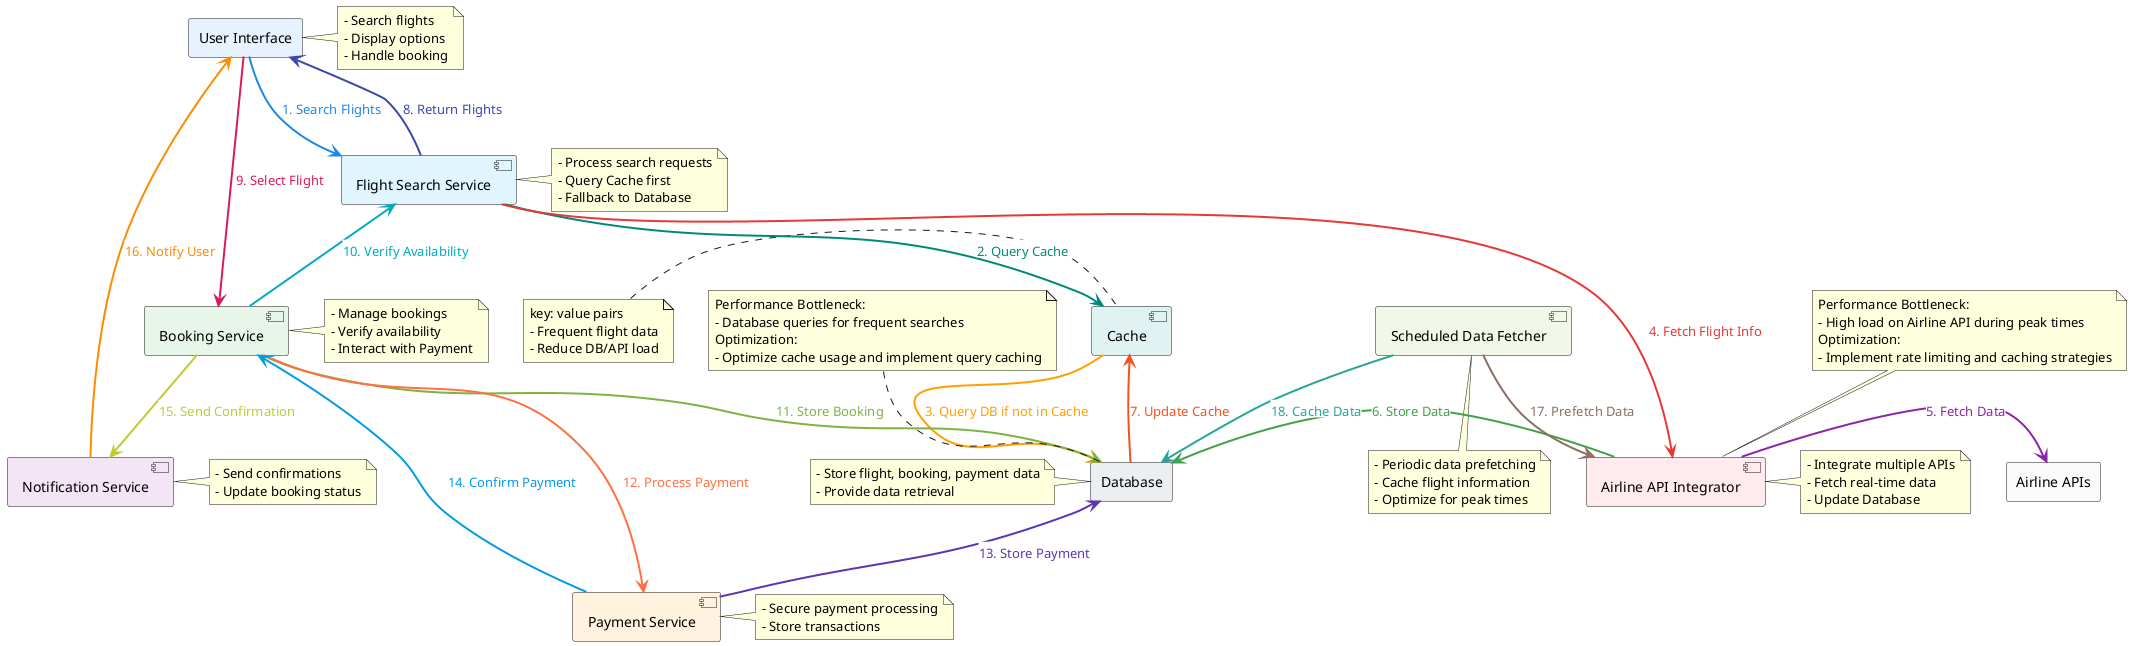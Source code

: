 @startuml
!pragma layout dot
allowmixing

' Component definitions
rectangle "User Interface" as UI #E6F3FF
component "Flight Search Service" as FSS #E1F5FE
component "Booking Service" as BS #E8F5E9
component "Payment Service" as PS #FFF3E0
component "Notification Service" as NS #F3E5F5
component "Airline API Integrator" as AAI #FFEBEE
rectangle "Database" as DB #ECEFF1
component "Scheduled Data Fetcher" as SDF #F1F8E9
component "Cache" as CACHE #E0F2F1

' External component
rectangle "Airline APIs" as APIS #FAFAFA

' Notes
note right of UI
  - Search flights
  - Display options
  - Handle booking
end note

note right of FSS
  - Process search requests
  - Query Cache first
  - Fallback to Database
end note

note right of BS
  - Manage bookings
  - Verify availability
  - Interact with Payment
end note

note right of PS
  - Secure payment processing
  - Store transactions
end note

note right of NS
  - Send confirmations
  - Update booking status
end note

note right of AAI
  - Integrate multiple APIs
  - Fetch real-time data
  - Update Database
end note

note left of DB
  - Store flight, booking, payment data
  - Provide data retrieval
end note

note bottom of SDF
  - Periodic data prefetching
  - Cache flight information
  - Optimize for peak times
end note

note left of CACHE
  key: value pairs
  - Frequent flight data
  - Reduce DB/API load
end note

' Connections
UI -[#1E88E5,thickness=2]down-> FSS : <back:#FFFFFF><color:#1E88E5>1. Search Flights</color></back>
FSS -[#00897B,thickness=2]right-> CACHE : <back:#FFFFFF><color:#00897B>2. Query Cache</color></back>
CACHE -[#FFA000,thickness=2]down-> DB : <back:#FFFFFF><color:#FFA000>3. Query DB if not in Cache</color></back>
FSS -[#E53935,thickness=2]down-> AAI : <back:#FFFFFF><color:#E53935>4. Fetch Flight Info</color></back>
AAI -[#8E24AA,thickness=2]right-> APIS : <back:#FFFFFF><color:#8E24AA>5. Fetch Data</color></back>
AAI -[#43A047,thickness=2]left-> DB : <back:#FFFFFF><color:#43A047>6. Store Data</color></back>
DB -[#F4511E,thickness=2]up-> CACHE : <back:#FFFFFF><color:#F4511E>7. Update Cache</color></back>
FSS -[#3949AB,thickness=2]up-> UI : <back:#FFFFFF><color:#3949AB>8. Return Flights</color></back>

UI -[#D81B60,thickness=2]right-> BS : <back:#FFFFFF><color:#D81B60>9. Select Flight</color></back>
BS -[#00ACC1,thickness=2]up-> FSS : <back:#FFFFFF><color:#00ACC1>10. Verify Availability</color></back>
BS -[#7CB342,thickness=2]down-> DB : <back:#FFFFFF><color:#7CB342>11. Store Booking</color></back>

BS -[#FF7043,thickness=2]right-> PS : <back:#FFFFFF><color:#FF7043>12. Process Payment</color></back>
PS -[#5E35B1,thickness=2]up-> DB : <back:#FFFFFF><color:#5E35B1>13. Store Payment</color></back>
PS -[#039BE5,thickness=2]left-> BS : <back:#FFFFFF><color:#039BE5>14. Confirm Payment</color></back>

BS -[#C0CA33,thickness=2]down-> NS : <back:#FFFFFF><color:#C0CA33>15. Send Confirmation</color></back>
NS -[#FB8C00,thickness=2]left-> UI : <back:#FFFFFF><color:#FB8C00>16. Notify User</color></back>

SDF -[#8D6E63,thickness=2]right-> AAI : <back:#FFFFFF><color:#8D6E63>17. Prefetch Data</color></back>
SDF -[#26A69A,thickness=2]down-> DB : <back:#FFFFFF><color:#26A69A>18. Cache Data</color></back>

' Performance bottleneck and optimization suggestions
note as N1
  Performance Bottleneck:
  - High load on Airline API during peak times
  Optimization:
  - Implement rate limiting and caching strategies
end note

note as N2
  Performance Bottleneck:
  - Database queries for frequent searches
  Optimization:
  - Optimize cache usage and implement query caching
end note

N1 .. AAI
N2 .. DB

@enduml
